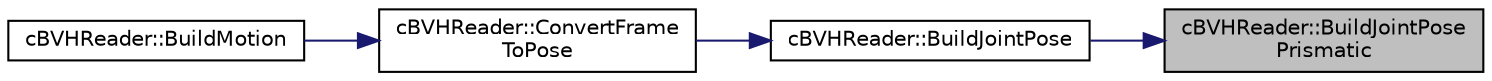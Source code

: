 digraph "cBVHReader::BuildJointPosePrismatic"
{
 // LATEX_PDF_SIZE
  edge [fontname="Helvetica",fontsize="10",labelfontname="Helvetica",labelfontsize="10"];
  node [fontname="Helvetica",fontsize="10",shape=record];
  rankdir="RL";
  Node1 [label="cBVHReader::BuildJointPose\lPrismatic",height=0.2,width=0.4,color="black", fillcolor="grey75", style="filled", fontcolor="black",tooltip=" "];
  Node1 -> Node2 [dir="back",color="midnightblue",fontsize="10",style="solid",fontname="Helvetica"];
  Node2 [label="cBVHReader::BuildJointPose",height=0.2,width=0.4,color="black", fillcolor="white", style="filled",URL="$classc_b_v_h_reader.html#ae7d1a30a5feb5571f5e6223430901f45",tooltip=" "];
  Node2 -> Node3 [dir="back",color="midnightblue",fontsize="10",style="solid",fontname="Helvetica"];
  Node3 [label="cBVHReader::ConvertFrame\lToPose",height=0.2,width=0.4,color="black", fillcolor="white", style="filled",URL="$classc_b_v_h_reader.html#a6b35b7127ba27497b0124e74fa8a980d",tooltip=" "];
  Node3 -> Node4 [dir="back",color="midnightblue",fontsize="10",style="solid",fontname="Helvetica"];
  Node4 [label="cBVHReader::BuildMotion",height=0.2,width=0.4,color="black", fillcolor="white", style="filled",URL="$classc_b_v_h_reader.html#a22b8a4d39f27238ac3fdfa647b428287",tooltip=" "];
}

